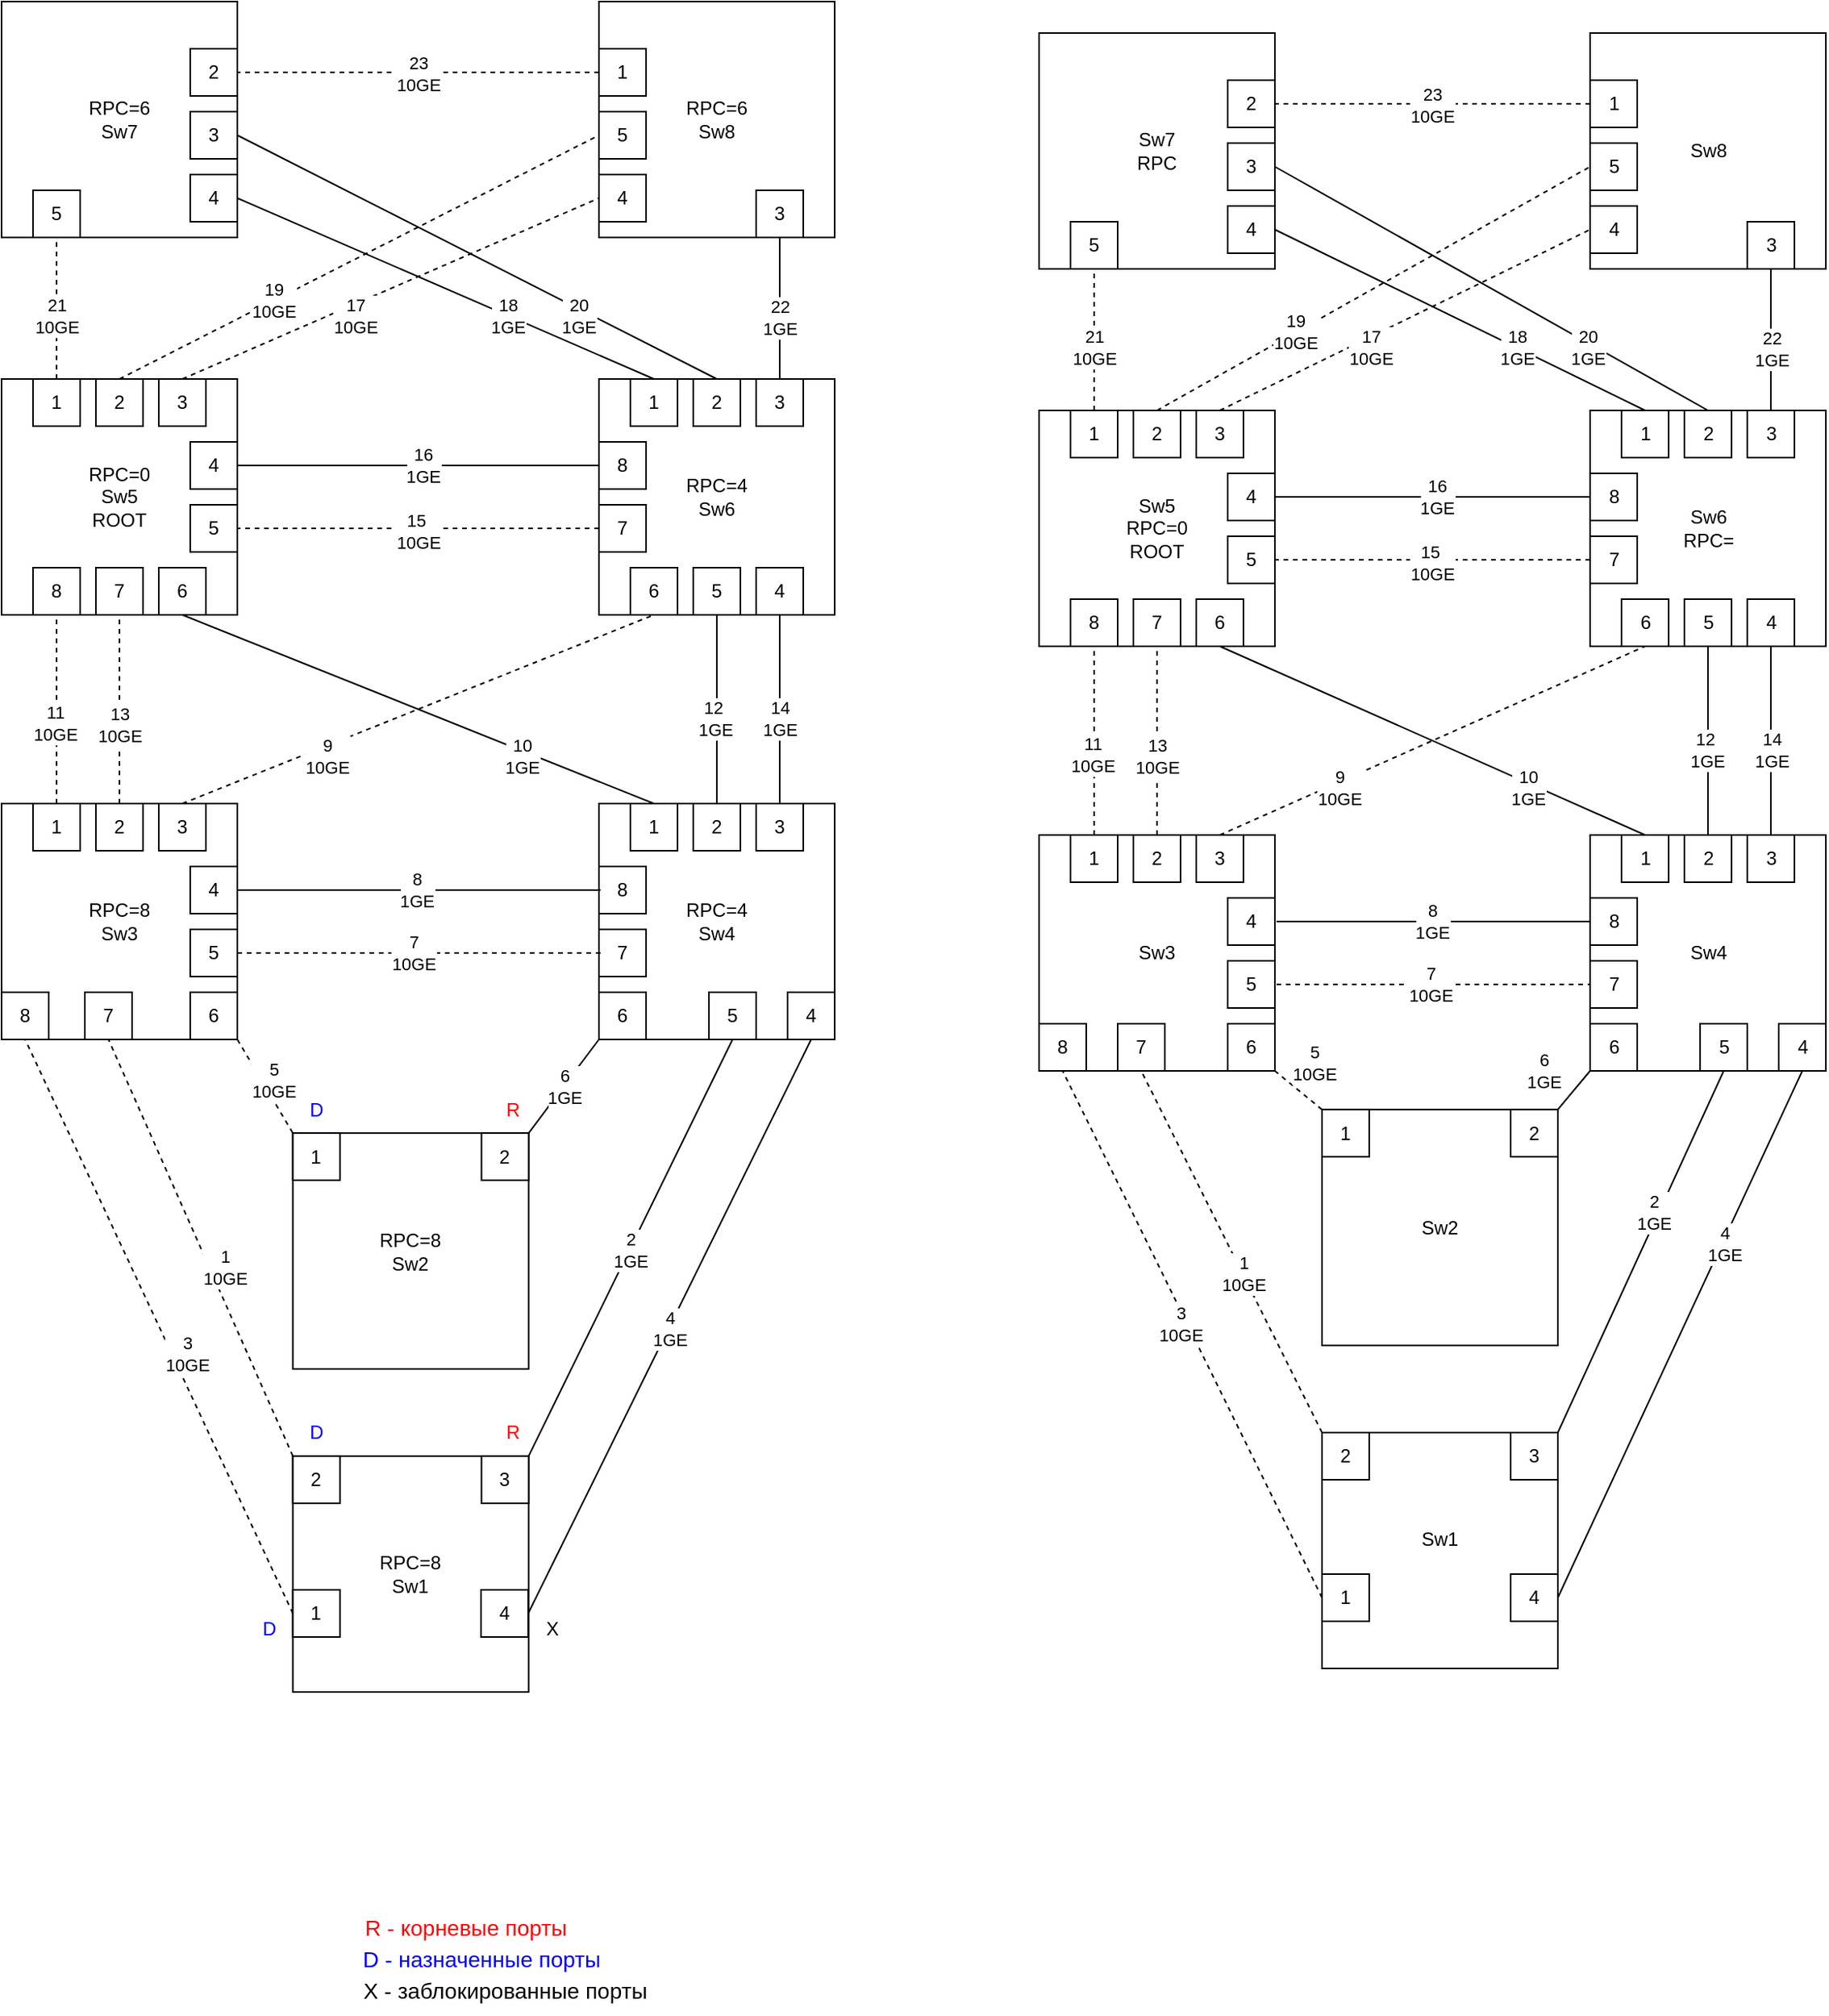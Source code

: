 <mxfile version="23.1.5" type="device">
  <diagram name="Страница — 1" id="pASxOReFvpeN_ons6YVq">
    <mxGraphModel dx="1969" dy="984" grid="1" gridSize="10" guides="1" tooltips="1" connect="1" arrows="1" fold="1" page="1" pageScale="1" pageWidth="827" pageHeight="1169" background="none" math="0" shadow="0">
      <root>
        <mxCell id="0" />
        <mxCell id="1" parent="0" />
        <mxCell id="KspUmnWx6zECCQGHvDuM-1" value="RPC=0&lt;br&gt;Sw5&lt;br&gt;ROOT" style="whiteSpace=wrap;html=1;aspect=fixed;" parent="1" vertex="1">
          <mxGeometry x="220" y="250" width="150" height="150" as="geometry" />
        </mxCell>
        <mxCell id="KspUmnWx6zECCQGHvDuM-4" value="RPC=8&lt;br style=&quot;border-color: var(--border-color);&quot;&gt;Sw3" style="whiteSpace=wrap;html=1;aspect=fixed;" parent="1" vertex="1">
          <mxGeometry x="220" y="520" width="150" height="150" as="geometry" />
        </mxCell>
        <mxCell id="KspUmnWx6zECCQGHvDuM-5" value="RPC=4&lt;br style=&quot;border-color: var(--border-color);&quot;&gt;Sw6" style="whiteSpace=wrap;html=1;aspect=fixed;" parent="1" vertex="1">
          <mxGeometry x="600" y="250" width="150" height="150" as="geometry" />
        </mxCell>
        <mxCell id="KspUmnWx6zECCQGHvDuM-6" value="RPC=6&lt;br&gt;Sw7" style="whiteSpace=wrap;html=1;aspect=fixed;" parent="1" vertex="1">
          <mxGeometry x="220" y="10" width="150" height="150" as="geometry" />
        </mxCell>
        <mxCell id="KspUmnWx6zECCQGHvDuM-7" value="RPC=6&lt;br style=&quot;border-color: var(--border-color);&quot;&gt;Sw8" style="whiteSpace=wrap;html=1;aspect=fixed;" parent="1" vertex="1">
          <mxGeometry x="600" y="10" width="150" height="150" as="geometry" />
        </mxCell>
        <mxCell id="KspUmnWx6zECCQGHvDuM-8" value="RPC=4&lt;br style=&quot;border-color: var(--border-color);&quot;&gt;Sw4" style="whiteSpace=wrap;html=1;aspect=fixed;" parent="1" vertex="1">
          <mxGeometry x="600" y="520" width="150" height="150" as="geometry" />
        </mxCell>
        <mxCell id="KspUmnWx6zECCQGHvDuM-9" value="1" style="whiteSpace=wrap;html=1;aspect=fixed;" parent="1" vertex="1">
          <mxGeometry x="240" y="520" width="30" height="30" as="geometry" />
        </mxCell>
        <mxCell id="KspUmnWx6zECCQGHvDuM-10" value="2" style="whiteSpace=wrap;html=1;aspect=fixed;" parent="1" vertex="1">
          <mxGeometry x="280" y="520" width="30" height="30" as="geometry" />
        </mxCell>
        <mxCell id="KspUmnWx6zECCQGHvDuM-11" value="3" style="whiteSpace=wrap;html=1;aspect=fixed;" parent="1" vertex="1">
          <mxGeometry x="320" y="520" width="30" height="30" as="geometry" />
        </mxCell>
        <mxCell id="KspUmnWx6zECCQGHvDuM-12" value="4" style="whiteSpace=wrap;html=1;aspect=fixed;" parent="1" vertex="1">
          <mxGeometry x="340" y="560" width="30" height="30" as="geometry" />
        </mxCell>
        <mxCell id="KspUmnWx6zECCQGHvDuM-13" value="5" style="whiteSpace=wrap;html=1;aspect=fixed;" parent="1" vertex="1">
          <mxGeometry x="340" y="600" width="30" height="30" as="geometry" />
        </mxCell>
        <mxCell id="KspUmnWx6zECCQGHvDuM-14" value="7" style="whiteSpace=wrap;html=1;aspect=fixed;" parent="1" vertex="1">
          <mxGeometry x="600" y="600" width="30" height="30" as="geometry" />
        </mxCell>
        <mxCell id="KspUmnWx6zECCQGHvDuM-15" value="8" style="whiteSpace=wrap;html=1;aspect=fixed;" parent="1" vertex="1">
          <mxGeometry x="600" y="560" width="30" height="30" as="geometry" />
        </mxCell>
        <mxCell id="KspUmnWx6zECCQGHvDuM-16" value="1" style="whiteSpace=wrap;html=1;aspect=fixed;" parent="1" vertex="1">
          <mxGeometry x="620" y="520" width="30" height="30" as="geometry" />
        </mxCell>
        <mxCell id="KspUmnWx6zECCQGHvDuM-17" value="2&lt;span style=&quot;color: rgba(0, 0, 0, 0); font-family: monospace; font-size: 0px; text-align: start; text-wrap: nowrap;&quot;&gt;%3CmxGraphModel%3E%3Croot%3E%3CmxCell%20id%3D%220%22%2F%3E%3CmxCell%20id%3D%221%22%20parent%3D%220%22%2F%3E%3CmxCell%20id%3D%222%22%20value%3D%221%22%20style%3D%22whiteSpace%3Dwrap%3Bhtml%3D1%3Baspect%3Dfixed%3B%22%20vertex%3D%221%22%20parent%3D%221%22%3E%3CmxGeometry%20x%3D%22610%22%20y%3D%22520%22%20width%3D%2230%22%20height%3D%2230%22%20as%3D%22geometry%22%2F%3E%3C%2FmxCell%3E%3C%2Froot%3E%3C%2FmxGraphModel%3E&lt;/span&gt;&lt;span style=&quot;color: rgba(0, 0, 0, 0); font-family: monospace; font-size: 0px; text-align: start; text-wrap: nowrap;&quot;&gt;%3CmxGraphModel%3E%3Croot%3E%3CmxCell%20id%3D%220%22%2F%3E%3CmxCell%20id%3D%221%22%20parent%3D%220%22%2F%3E%3CmxCell%20id%3D%222%22%20value%3D%221%22%20style%3D%22whiteSpace%3Dwrap%3Bhtml%3D1%3Baspect%3Dfixed%3B%22%20vertex%3D%221%22%20parent%3D%221%22%3E%3CmxGeometry%20x%3D%22610%22%20y%3D%22520%22%20width%3D%2230%22%20height%3D%2230%22%20as%3D%22geometry%22%2F%3E%3C%2FmxCell%3E%3C%2Froot%3E%3C%2FmxGraphModel%3E&lt;/span&gt;" style="whiteSpace=wrap;html=1;aspect=fixed;" parent="1" vertex="1">
          <mxGeometry x="660" y="520" width="30" height="30" as="geometry" />
        </mxCell>
        <mxCell id="KspUmnWx6zECCQGHvDuM-18" value="3" style="whiteSpace=wrap;html=1;aspect=fixed;" parent="1" vertex="1">
          <mxGeometry x="700" y="520" width="30" height="30" as="geometry" />
        </mxCell>
        <mxCell id="KspUmnWx6zECCQGHvDuM-19" value="6" style="whiteSpace=wrap;html=1;aspect=fixed;" parent="1" vertex="1">
          <mxGeometry x="620" y="370" width="30" height="30" as="geometry" />
        </mxCell>
        <mxCell id="KspUmnWx6zECCQGHvDuM-20" value="5" style="whiteSpace=wrap;html=1;aspect=fixed;" parent="1" vertex="1">
          <mxGeometry x="660" y="370" width="30" height="30" as="geometry" />
        </mxCell>
        <mxCell id="KspUmnWx6zECCQGHvDuM-21" value="4" style="whiteSpace=wrap;html=1;aspect=fixed;" parent="1" vertex="1">
          <mxGeometry x="700" y="370" width="30" height="30" as="geometry" />
        </mxCell>
        <mxCell id="KspUmnWx6zECCQGHvDuM-28" value="7" style="whiteSpace=wrap;html=1;aspect=fixed;" parent="1" vertex="1">
          <mxGeometry x="600" y="330" width="30" height="30" as="geometry" />
        </mxCell>
        <mxCell id="KspUmnWx6zECCQGHvDuM-29" value="8" style="whiteSpace=wrap;html=1;aspect=fixed;" parent="1" vertex="1">
          <mxGeometry x="600" y="290" width="30" height="30" as="geometry" />
        </mxCell>
        <mxCell id="KspUmnWx6zECCQGHvDuM-30" value="1" style="whiteSpace=wrap;html=1;aspect=fixed;" parent="1" vertex="1">
          <mxGeometry x="620" y="250" width="30" height="30" as="geometry" />
        </mxCell>
        <mxCell id="KspUmnWx6zECCQGHvDuM-34" value="2" style="whiteSpace=wrap;html=1;aspect=fixed;" parent="1" vertex="1">
          <mxGeometry x="660" y="250" width="30" height="30" as="geometry" />
        </mxCell>
        <mxCell id="KspUmnWx6zECCQGHvDuM-35" value="3" style="whiteSpace=wrap;html=1;aspect=fixed;" parent="1" vertex="1">
          <mxGeometry x="700" y="250" width="30" height="30" as="geometry" />
        </mxCell>
        <mxCell id="KspUmnWx6zECCQGHvDuM-37" value="1" style="whiteSpace=wrap;html=1;aspect=fixed;" parent="1" vertex="1">
          <mxGeometry x="240" y="250" width="30" height="30" as="geometry" />
        </mxCell>
        <mxCell id="KspUmnWx6zECCQGHvDuM-38" value="2" style="whiteSpace=wrap;html=1;aspect=fixed;" parent="1" vertex="1">
          <mxGeometry x="280" y="250" width="30" height="30" as="geometry" />
        </mxCell>
        <mxCell id="KspUmnWx6zECCQGHvDuM-39" value="3" style="whiteSpace=wrap;html=1;aspect=fixed;" parent="1" vertex="1">
          <mxGeometry x="320" y="250" width="30" height="30" as="geometry" />
        </mxCell>
        <mxCell id="KspUmnWx6zECCQGHvDuM-40" value="4" style="whiteSpace=wrap;html=1;aspect=fixed;" parent="1" vertex="1">
          <mxGeometry x="340" y="290" width="30" height="30" as="geometry" />
        </mxCell>
        <mxCell id="KspUmnWx6zECCQGHvDuM-41" value="5" style="whiteSpace=wrap;html=1;aspect=fixed;" parent="1" vertex="1">
          <mxGeometry x="340" y="330" width="30" height="30" as="geometry" />
        </mxCell>
        <mxCell id="KspUmnWx6zECCQGHvDuM-42" value="8" style="whiteSpace=wrap;html=1;aspect=fixed;" parent="1" vertex="1">
          <mxGeometry x="240" y="370" width="30" height="30" as="geometry" />
        </mxCell>
        <mxCell id="KspUmnWx6zECCQGHvDuM-43" value="7" style="whiteSpace=wrap;html=1;aspect=fixed;" parent="1" vertex="1">
          <mxGeometry x="280" y="370" width="30" height="30" as="geometry" />
        </mxCell>
        <mxCell id="KspUmnWx6zECCQGHvDuM-44" value="6" style="whiteSpace=wrap;html=1;aspect=fixed;" parent="1" vertex="1">
          <mxGeometry x="320" y="370" width="30" height="30" as="geometry" />
        </mxCell>
        <mxCell id="KspUmnWx6zECCQGHvDuM-46" value="2" style="whiteSpace=wrap;html=1;aspect=fixed;" parent="1" vertex="1">
          <mxGeometry x="340" y="40" width="30" height="30" as="geometry" />
        </mxCell>
        <mxCell id="KspUmnWx6zECCQGHvDuM-47" value="3" style="whiteSpace=wrap;html=1;aspect=fixed;" parent="1" vertex="1">
          <mxGeometry x="340" y="80" width="30" height="30" as="geometry" />
        </mxCell>
        <mxCell id="KspUmnWx6zECCQGHvDuM-48" value="4" style="whiteSpace=wrap;html=1;aspect=fixed;" parent="1" vertex="1">
          <mxGeometry x="340" y="120" width="30" height="30" as="geometry" />
        </mxCell>
        <mxCell id="KspUmnWx6zECCQGHvDuM-49" value="5" style="whiteSpace=wrap;html=1;aspect=fixed;" parent="1" vertex="1">
          <mxGeometry x="240" y="130" width="30" height="30" as="geometry" />
        </mxCell>
        <mxCell id="KspUmnWx6zECCQGHvDuM-50" value="1" style="whiteSpace=wrap;html=1;aspect=fixed;" parent="1" vertex="1">
          <mxGeometry x="600" y="40" width="30" height="30" as="geometry" />
        </mxCell>
        <mxCell id="KspUmnWx6zECCQGHvDuM-51" value="5" style="whiteSpace=wrap;html=1;aspect=fixed;" parent="1" vertex="1">
          <mxGeometry x="600" y="80" width="30" height="30" as="geometry" />
        </mxCell>
        <mxCell id="KspUmnWx6zECCQGHvDuM-52" value="4" style="whiteSpace=wrap;html=1;aspect=fixed;" parent="1" vertex="1">
          <mxGeometry x="600" y="120" width="30" height="30" as="geometry" />
        </mxCell>
        <mxCell id="KspUmnWx6zECCQGHvDuM-56" value="3" style="whiteSpace=wrap;html=1;aspect=fixed;" parent="1" vertex="1">
          <mxGeometry x="700" y="130" width="30" height="30" as="geometry" />
        </mxCell>
        <mxCell id="KspUmnWx6zECCQGHvDuM-57" value="" style="endArrow=none;dashed=1;html=1;rounded=0;entryX=0;entryY=0.5;entryDx=0;entryDy=0;exitX=1;exitY=0.5;exitDx=0;exitDy=0;" parent="1" edge="1" source="KspUmnWx6zECCQGHvDuM-13">
          <mxGeometry width="50" height="50" relative="1" as="geometry">
            <mxPoint x="441" y="615" as="sourcePoint" />
            <mxPoint x="601" y="615" as="targetPoint" />
          </mxGeometry>
        </mxCell>
        <mxCell id="KspUmnWx6zECCQGHvDuM-58" value="7&lt;div&gt;10GE&lt;/div&gt;" style="edgeLabel;html=1;align=center;verticalAlign=middle;resizable=0;points=[];" parent="KspUmnWx6zECCQGHvDuM-57" vertex="1" connectable="0">
          <mxGeometry x="-0.102" y="-1" relative="1" as="geometry">
            <mxPoint x="8" y="-1" as="offset" />
          </mxGeometry>
        </mxCell>
        <mxCell id="KspUmnWx6zECCQGHvDuM-59" value="" style="endArrow=none;html=1;rounded=0;entryX=0;entryY=0.5;entryDx=0;entryDy=0;exitX=1;exitY=0.5;exitDx=0;exitDy=0;" parent="1" edge="1" source="KspUmnWx6zECCQGHvDuM-12">
          <mxGeometry width="50" height="50" relative="1" as="geometry">
            <mxPoint x="441" y="575" as="sourcePoint" />
            <mxPoint x="601" y="575" as="targetPoint" />
          </mxGeometry>
        </mxCell>
        <mxCell id="KspUmnWx6zECCQGHvDuM-60" value="8&lt;div&gt;1GE&lt;/div&gt;" style="edgeLabel;html=1;align=center;verticalAlign=middle;resizable=0;points=[];" parent="KspUmnWx6zECCQGHvDuM-59" vertex="1" connectable="0">
          <mxGeometry x="-0.013" y="-1" relative="1" as="geometry">
            <mxPoint y="-1" as="offset" />
          </mxGeometry>
        </mxCell>
        <mxCell id="KspUmnWx6zECCQGHvDuM-62" value="" style="endArrow=none;dashed=1;html=1;rounded=0;entryX=0.5;entryY=1;entryDx=0;entryDy=0;exitX=0.5;exitY=0;exitDx=0;exitDy=0;" parent="1" source="KspUmnWx6zECCQGHvDuM-11" target="KspUmnWx6zECCQGHvDuM-19" edge="1">
          <mxGeometry width="50" height="50" relative="1" as="geometry">
            <mxPoint x="580" y="450" as="sourcePoint" />
            <mxPoint x="630" y="400" as="targetPoint" />
          </mxGeometry>
        </mxCell>
        <mxCell id="KspUmnWx6zECCQGHvDuM-63" value="9&lt;div&gt;10GE&lt;/div&gt;" style="edgeLabel;html=1;align=center;verticalAlign=middle;resizable=0;points=[];" parent="KspUmnWx6zECCQGHvDuM-62" vertex="1" connectable="0">
          <mxGeometry x="0.025" y="1" relative="1" as="geometry">
            <mxPoint x="-62" y="32" as="offset" />
          </mxGeometry>
        </mxCell>
        <mxCell id="KspUmnWx6zECCQGHvDuM-64" value="" style="endArrow=none;html=1;rounded=0;entryX=0.5;entryY=1;entryDx=0;entryDy=0;exitX=0.5;exitY=0;exitDx=0;exitDy=0;" parent="1" source="KspUmnWx6zECCQGHvDuM-16" target="KspUmnWx6zECCQGHvDuM-44" edge="1">
          <mxGeometry width="50" height="50" relative="1" as="geometry">
            <mxPoint x="410" y="510" as="sourcePoint" />
            <mxPoint x="460" y="460" as="targetPoint" />
          </mxGeometry>
        </mxCell>
        <mxCell id="KspUmnWx6zECCQGHvDuM-65" value="10&lt;br&gt;1GE" style="edgeLabel;html=1;align=center;verticalAlign=middle;resizable=0;points=[];" parent="KspUmnWx6zECCQGHvDuM-64" vertex="1" connectable="0">
          <mxGeometry x="-0.335" y="1" relative="1" as="geometry">
            <mxPoint x="16" y="9" as="offset" />
          </mxGeometry>
        </mxCell>
        <mxCell id="KspUmnWx6zECCQGHvDuM-66" value="" style="endArrow=none;dashed=1;html=1;rounded=0;exitX=0.5;exitY=0;exitDx=0;exitDy=0;entryX=0.5;entryY=1;entryDx=0;entryDy=0;" parent="1" source="KspUmnWx6zECCQGHvDuM-9" target="KspUmnWx6zECCQGHvDuM-42" edge="1">
          <mxGeometry width="50" height="50" relative="1" as="geometry">
            <mxPoint x="350" y="510" as="sourcePoint" />
            <mxPoint x="400" y="460" as="targetPoint" />
          </mxGeometry>
        </mxCell>
        <mxCell id="KspUmnWx6zECCQGHvDuM-67" value="11&lt;div&gt;10GE&lt;/div&gt;" style="edgeLabel;html=1;align=center;verticalAlign=middle;resizable=0;points=[];" parent="KspUmnWx6zECCQGHvDuM-66" vertex="1" connectable="0">
          <mxGeometry x="-0.15" y="1" relative="1" as="geometry">
            <mxPoint as="offset" />
          </mxGeometry>
        </mxCell>
        <mxCell id="KspUmnWx6zECCQGHvDuM-68" value="" style="endArrow=none;html=1;rounded=0;entryX=0.5;entryY=1;entryDx=0;entryDy=0;exitX=0.5;exitY=0;exitDx=0;exitDy=0;" parent="1" source="KspUmnWx6zECCQGHvDuM-17" target="KspUmnWx6zECCQGHvDuM-20" edge="1">
          <mxGeometry width="50" height="50" relative="1" as="geometry">
            <mxPoint x="610" y="490" as="sourcePoint" />
            <mxPoint x="660" y="440" as="targetPoint" />
          </mxGeometry>
        </mxCell>
        <mxCell id="KspUmnWx6zECCQGHvDuM-69" value="12&amp;nbsp;&lt;div&gt;1GE&lt;/div&gt;" style="edgeLabel;html=1;align=center;verticalAlign=middle;resizable=0;points=[];" parent="KspUmnWx6zECCQGHvDuM-68" vertex="1" connectable="0">
          <mxGeometry x="-0.09" y="1" relative="1" as="geometry">
            <mxPoint as="offset" />
          </mxGeometry>
        </mxCell>
        <mxCell id="KspUmnWx6zECCQGHvDuM-70" value="" style="endArrow=none;dashed=1;html=1;rounded=0;entryX=0.5;entryY=1;entryDx=0;entryDy=0;exitX=0.5;exitY=0;exitDx=0;exitDy=0;" parent="1" source="KspUmnWx6zECCQGHvDuM-10" target="KspUmnWx6zECCQGHvDuM-43" edge="1">
          <mxGeometry width="50" height="50" relative="1" as="geometry">
            <mxPoint x="350" y="510" as="sourcePoint" />
            <mxPoint x="400" y="460" as="targetPoint" />
          </mxGeometry>
        </mxCell>
        <mxCell id="KspUmnWx6zECCQGHvDuM-71" value="13&lt;div&gt;10GE&lt;/div&gt;" style="edgeLabel;html=1;align=center;verticalAlign=middle;resizable=0;points=[];" parent="KspUmnWx6zECCQGHvDuM-70" vertex="1" connectable="0">
          <mxGeometry x="-0.221" relative="1" as="geometry">
            <mxPoint y="-4" as="offset" />
          </mxGeometry>
        </mxCell>
        <mxCell id="KspUmnWx6zECCQGHvDuM-72" value="" style="endArrow=none;html=1;rounded=0;entryX=0.5;entryY=1;entryDx=0;entryDy=0;" parent="1" source="KspUmnWx6zECCQGHvDuM-18" target="KspUmnWx6zECCQGHvDuM-21" edge="1">
          <mxGeometry width="50" height="50" relative="1" as="geometry">
            <mxPoint x="420" y="510" as="sourcePoint" />
            <mxPoint x="470" y="460" as="targetPoint" />
          </mxGeometry>
        </mxCell>
        <mxCell id="KspUmnWx6zECCQGHvDuM-73" value="14&lt;div&gt;1GE&lt;/div&gt;" style="edgeLabel;html=1;align=center;verticalAlign=middle;resizable=0;points=[];" parent="KspUmnWx6zECCQGHvDuM-72" vertex="1" connectable="0">
          <mxGeometry x="-0.09" relative="1" as="geometry">
            <mxPoint as="offset" />
          </mxGeometry>
        </mxCell>
        <mxCell id="KspUmnWx6zECCQGHvDuM-74" value="" style="endArrow=none;dashed=1;html=1;rounded=0;entryX=1;entryY=0.5;entryDx=0;entryDy=0;exitX=0;exitY=0.5;exitDx=0;exitDy=0;" parent="1" source="KspUmnWx6zECCQGHvDuM-28" target="KspUmnWx6zECCQGHvDuM-41" edge="1">
          <mxGeometry width="50" height="50" relative="1" as="geometry">
            <mxPoint x="420" y="410" as="sourcePoint" />
            <mxPoint x="470" y="360" as="targetPoint" />
          </mxGeometry>
        </mxCell>
        <mxCell id="KspUmnWx6zECCQGHvDuM-75" value="15&amp;nbsp;&lt;div&gt;10GE&lt;/div&gt;" style="edgeLabel;html=1;align=center;verticalAlign=middle;resizable=0;points=[];" parent="KspUmnWx6zECCQGHvDuM-74" vertex="1" connectable="0">
          <mxGeometry x="0.005" y="2" relative="1" as="geometry">
            <mxPoint as="offset" />
          </mxGeometry>
        </mxCell>
        <mxCell id="KspUmnWx6zECCQGHvDuM-76" value="" style="endArrow=none;html=1;rounded=0;entryX=1;entryY=0.5;entryDx=0;entryDy=0;exitX=0;exitY=0.5;exitDx=0;exitDy=0;" parent="1" source="KspUmnWx6zECCQGHvDuM-29" target="KspUmnWx6zECCQGHvDuM-40" edge="1">
          <mxGeometry width="50" height="50" relative="1" as="geometry">
            <mxPoint x="600" y="305" as="sourcePoint" />
            <mxPoint x="443" y="305" as="targetPoint" />
          </mxGeometry>
        </mxCell>
        <mxCell id="KspUmnWx6zECCQGHvDuM-77" value="16&lt;div&gt;1GE&lt;/div&gt;" style="edgeLabel;html=1;align=center;verticalAlign=middle;resizable=0;points=[];" parent="KspUmnWx6zECCQGHvDuM-76" vertex="1" connectable="0">
          <mxGeometry x="-0.021" y="3" relative="1" as="geometry">
            <mxPoint y="-3" as="offset" />
          </mxGeometry>
        </mxCell>
        <mxCell id="KspUmnWx6zECCQGHvDuM-78" value="" style="endArrow=none;dashed=1;html=1;rounded=0;exitX=0.5;exitY=0;exitDx=0;exitDy=0;entryX=0;entryY=0.5;entryDx=0;entryDy=0;" parent="1" source="KspUmnWx6zECCQGHvDuM-39" target="KspUmnWx6zECCQGHvDuM-52" edge="1">
          <mxGeometry width="50" height="50" relative="1" as="geometry">
            <mxPoint x="420" y="240" as="sourcePoint" />
            <mxPoint x="470" y="190" as="targetPoint" />
          </mxGeometry>
        </mxCell>
        <mxCell id="KspUmnWx6zECCQGHvDuM-79" value="17&lt;div&gt;10GE&lt;/div&gt;" style="edgeLabel;html=1;align=center;verticalAlign=middle;resizable=0;points=[];" parent="KspUmnWx6zECCQGHvDuM-78" vertex="1" connectable="0">
          <mxGeometry x="-0.007" y="-1" relative="1" as="geometry">
            <mxPoint x="-22" y="16" as="offset" />
          </mxGeometry>
        </mxCell>
        <mxCell id="KspUmnWx6zECCQGHvDuM-80" value="19&lt;div&gt;10GE&lt;/div&gt;" style="endArrow=none;dashed=1;html=1;rounded=0;exitX=0.5;exitY=0;exitDx=0;exitDy=0;entryX=0;entryY=0.5;entryDx=0;entryDy=0;" parent="1" source="KspUmnWx6zECCQGHvDuM-38" target="KspUmnWx6zECCQGHvDuM-51" edge="1">
          <mxGeometry x="-0.36" width="50" height="50" relative="1" as="geometry">
            <mxPoint x="390" y="225" as="sourcePoint" />
            <mxPoint x="590" y="100" as="targetPoint" />
            <mxPoint as="offset" />
          </mxGeometry>
        </mxCell>
        <mxCell id="KspUmnWx6zECCQGHvDuM-82" value="" style="endArrow=none;html=1;rounded=0;entryX=1;entryY=0.5;entryDx=0;entryDy=0;exitX=0.5;exitY=0;exitDx=0;exitDy=0;" parent="1" source="KspUmnWx6zECCQGHvDuM-30" target="KspUmnWx6zECCQGHvDuM-48" edge="1">
          <mxGeometry width="50" height="50" relative="1" as="geometry">
            <mxPoint x="420" y="240" as="sourcePoint" />
            <mxPoint x="470" y="190" as="targetPoint" />
          </mxGeometry>
        </mxCell>
        <mxCell id="KspUmnWx6zECCQGHvDuM-83" value="18&lt;div&gt;1GE&lt;/div&gt;" style="edgeLabel;html=1;align=center;verticalAlign=middle;resizable=0;points=[];" parent="KspUmnWx6zECCQGHvDuM-82" vertex="1" connectable="0">
          <mxGeometry x="-0.209" y="-1" relative="1" as="geometry">
            <mxPoint x="11" y="6" as="offset" />
          </mxGeometry>
        </mxCell>
        <mxCell id="KspUmnWx6zECCQGHvDuM-84" value="" style="endArrow=none;html=1;rounded=0;entryX=1;entryY=0.5;entryDx=0;entryDy=0;exitX=0.5;exitY=0;exitDx=0;exitDy=0;" parent="1" source="KspUmnWx6zECCQGHvDuM-34" target="KspUmnWx6zECCQGHvDuM-47" edge="1">
          <mxGeometry width="50" height="50" relative="1" as="geometry">
            <mxPoint x="420" y="240" as="sourcePoint" />
            <mxPoint x="470" y="190" as="targetPoint" />
          </mxGeometry>
        </mxCell>
        <mxCell id="KspUmnWx6zECCQGHvDuM-85" value="20&lt;div&gt;1GE&lt;/div&gt;" style="edgeLabel;html=1;align=center;verticalAlign=middle;resizable=0;points=[];" parent="KspUmnWx6zECCQGHvDuM-84" vertex="1" connectable="0">
          <mxGeometry x="-0.212" relative="1" as="geometry">
            <mxPoint x="32" y="21" as="offset" />
          </mxGeometry>
        </mxCell>
        <mxCell id="KspUmnWx6zECCQGHvDuM-86" value="" style="endArrow=none;dashed=1;html=1;rounded=0;entryX=1;entryY=0.5;entryDx=0;entryDy=0;exitX=0;exitY=0.5;exitDx=0;exitDy=0;" parent="1" source="KspUmnWx6zECCQGHvDuM-50" target="KspUmnWx6zECCQGHvDuM-46" edge="1">
          <mxGeometry width="50" height="50" relative="1" as="geometry">
            <mxPoint x="420" y="140" as="sourcePoint" />
            <mxPoint x="470" y="90" as="targetPoint" />
          </mxGeometry>
        </mxCell>
        <mxCell id="KspUmnWx6zECCQGHvDuM-87" value="23&lt;div&gt;10GE&lt;/div&gt;" style="edgeLabel;html=1;align=center;verticalAlign=middle;resizable=0;points=[];" parent="KspUmnWx6zECCQGHvDuM-86" vertex="1" connectable="0">
          <mxGeometry x="0.005" y="1" relative="1" as="geometry">
            <mxPoint as="offset" />
          </mxGeometry>
        </mxCell>
        <mxCell id="KspUmnWx6zECCQGHvDuM-88" value="" style="endArrow=none;dashed=1;html=1;rounded=0;exitX=0.5;exitY=0;exitDx=0;exitDy=0;entryX=0.5;entryY=1;entryDx=0;entryDy=0;" parent="1" source="KspUmnWx6zECCQGHvDuM-37" target="KspUmnWx6zECCQGHvDuM-49" edge="1">
          <mxGeometry width="50" height="50" relative="1" as="geometry">
            <mxPoint x="350" y="140" as="sourcePoint" />
            <mxPoint x="400" y="90" as="targetPoint" />
          </mxGeometry>
        </mxCell>
        <mxCell id="KspUmnWx6zECCQGHvDuM-89" value="21&lt;div&gt;10GE&lt;/div&gt;" style="edgeLabel;html=1;align=center;verticalAlign=middle;resizable=0;points=[];" parent="KspUmnWx6zECCQGHvDuM-88" vertex="1" connectable="0">
          <mxGeometry x="0.143" relative="1" as="geometry">
            <mxPoint y="11" as="offset" />
          </mxGeometry>
        </mxCell>
        <mxCell id="KspUmnWx6zECCQGHvDuM-90" value="" style="endArrow=none;html=1;rounded=0;entryX=0.5;entryY=1;entryDx=0;entryDy=0;exitX=0.5;exitY=0;exitDx=0;exitDy=0;" parent="1" source="KspUmnWx6zECCQGHvDuM-35" target="KspUmnWx6zECCQGHvDuM-56" edge="1">
          <mxGeometry width="50" height="50" relative="1" as="geometry">
            <mxPoint x="420" y="140" as="sourcePoint" />
            <mxPoint x="470" y="90" as="targetPoint" />
          </mxGeometry>
        </mxCell>
        <mxCell id="KspUmnWx6zECCQGHvDuM-91" value="22&lt;div&gt;1GE&lt;/div&gt;" style="edgeLabel;html=1;align=center;verticalAlign=middle;resizable=0;points=[];" parent="KspUmnWx6zECCQGHvDuM-90" vertex="1" connectable="0">
          <mxGeometry x="-0.127" relative="1" as="geometry">
            <mxPoint as="offset" />
          </mxGeometry>
        </mxCell>
        <mxCell id="OyfmugTqQawgg3ioOz2T-53" value="&lt;font style=&quot;font-size: 14px;&quot; color=&quot;#ff0000&quot;&gt;R - корневые порты&lt;/font&gt;" style="text;html=1;align=center;verticalAlign=middle;resizable=0;points=[];autosize=1;strokeColor=none;fillColor=none;strokeWidth=3;" parent="1" vertex="1">
          <mxGeometry x="440" y="1220" width="150" height="30" as="geometry" />
        </mxCell>
        <mxCell id="OyfmugTqQawgg3ioOz2T-54" value="&lt;font style=&quot;font-size: 14px;&quot; color=&quot;#0000ff&quot;&gt;D - назначенные порты&lt;/font&gt;" style="text;html=1;align=center;verticalAlign=middle;resizable=0;points=[];autosize=1;strokeColor=none;fillColor=none;strokeWidth=3;" parent="1" vertex="1">
          <mxGeometry x="440" y="1240" width="170" height="30" as="geometry" />
        </mxCell>
        <mxCell id="OyfmugTqQawgg3ioOz2T-55" value="&lt;font style=&quot;font-size: 14px;&quot;&gt;X - заблокированные порты&lt;/font&gt;" style="text;html=1;align=center;verticalAlign=middle;resizable=0;points=[];autosize=1;strokeColor=none;fillColor=none;strokeWidth=3;" parent="1" vertex="1">
          <mxGeometry x="440" y="1260" width="200" height="30" as="geometry" />
        </mxCell>
        <mxCell id="OyfmugTqQawgg3ioOz2T-169" value="Sw5&lt;br&gt;RPC=0&lt;br&gt;ROOT" style="whiteSpace=wrap;html=1;aspect=fixed;" parent="1" vertex="1">
          <mxGeometry x="880" y="270" width="150" height="150" as="geometry" />
        </mxCell>
        <mxCell id="OyfmugTqQawgg3ioOz2T-170" value="Sw3" style="whiteSpace=wrap;html=1;aspect=fixed;" parent="1" vertex="1">
          <mxGeometry x="880" y="540" width="150" height="150" as="geometry" />
        </mxCell>
        <mxCell id="OyfmugTqQawgg3ioOz2T-171" value="Sw6&lt;br&gt;RPC=" style="whiteSpace=wrap;html=1;aspect=fixed;" parent="1" vertex="1">
          <mxGeometry x="1230.51" y="270" width="150" height="150" as="geometry" />
        </mxCell>
        <mxCell id="OyfmugTqQawgg3ioOz2T-172" value="Sw7&lt;br&gt;RPC" style="whiteSpace=wrap;html=1;aspect=fixed;" parent="1" vertex="1">
          <mxGeometry x="880" y="30" width="150" height="150" as="geometry" />
        </mxCell>
        <mxCell id="OyfmugTqQawgg3ioOz2T-173" value="Sw8" style="whiteSpace=wrap;html=1;aspect=fixed;" parent="1" vertex="1">
          <mxGeometry x="1230.51" y="30" width="150" height="150" as="geometry" />
        </mxCell>
        <mxCell id="OyfmugTqQawgg3ioOz2T-174" value="Sw4" style="whiteSpace=wrap;html=1;aspect=fixed;" parent="1" vertex="1">
          <mxGeometry x="1230.51" y="540" width="150" height="150" as="geometry" />
        </mxCell>
        <mxCell id="OyfmugTqQawgg3ioOz2T-175" value="1" style="whiteSpace=wrap;html=1;aspect=fixed;" parent="1" vertex="1">
          <mxGeometry x="900" y="540" width="30" height="30" as="geometry" />
        </mxCell>
        <mxCell id="OyfmugTqQawgg3ioOz2T-176" value="2" style="whiteSpace=wrap;html=1;aspect=fixed;" parent="1" vertex="1">
          <mxGeometry x="940" y="540" width="30" height="30" as="geometry" />
        </mxCell>
        <mxCell id="OyfmugTqQawgg3ioOz2T-177" value="3" style="whiteSpace=wrap;html=1;aspect=fixed;" parent="1" vertex="1">
          <mxGeometry x="980" y="540" width="30" height="30" as="geometry" />
        </mxCell>
        <mxCell id="OyfmugTqQawgg3ioOz2T-178" value="4" style="whiteSpace=wrap;html=1;aspect=fixed;" parent="1" vertex="1">
          <mxGeometry x="1000" y="580" width="30" height="30" as="geometry" />
        </mxCell>
        <mxCell id="OyfmugTqQawgg3ioOz2T-179" value="5" style="whiteSpace=wrap;html=1;aspect=fixed;" parent="1" vertex="1">
          <mxGeometry x="1000" y="620" width="30" height="30" as="geometry" />
        </mxCell>
        <mxCell id="OyfmugTqQawgg3ioOz2T-180" value="7" style="whiteSpace=wrap;html=1;aspect=fixed;" parent="1" vertex="1">
          <mxGeometry x="1230.51" y="620" width="30" height="30" as="geometry" />
        </mxCell>
        <mxCell id="OyfmugTqQawgg3ioOz2T-181" value="8" style="whiteSpace=wrap;html=1;aspect=fixed;" parent="1" vertex="1">
          <mxGeometry x="1230.51" y="580" width="30" height="30" as="geometry" />
        </mxCell>
        <mxCell id="OyfmugTqQawgg3ioOz2T-182" value="1" style="whiteSpace=wrap;html=1;aspect=fixed;" parent="1" vertex="1">
          <mxGeometry x="1250.51" y="540" width="30" height="30" as="geometry" />
        </mxCell>
        <mxCell id="OyfmugTqQawgg3ioOz2T-183" value="2&lt;span style=&quot;color: rgba(0, 0, 0, 0); font-family: monospace; font-size: 0px; text-align: start; text-wrap: nowrap;&quot;&gt;%3CmxGraphModel%3E%3Croot%3E%3CmxCell%20id%3D%220%22%2F%3E%3CmxCell%20id%3D%221%22%20parent%3D%220%22%2F%3E%3CmxCell%20id%3D%222%22%20value%3D%221%22%20style%3D%22whiteSpace%3Dwrap%3Bhtml%3D1%3Baspect%3Dfixed%3B%22%20vertex%3D%221%22%20parent%3D%221%22%3E%3CmxGeometry%20x%3D%22610%22%20y%3D%22520%22%20width%3D%2230%22%20height%3D%2230%22%20as%3D%22geometry%22%2F%3E%3C%2FmxCell%3E%3C%2Froot%3E%3C%2FmxGraphModel%3E&lt;/span&gt;&lt;span style=&quot;color: rgba(0, 0, 0, 0); font-family: monospace; font-size: 0px; text-align: start; text-wrap: nowrap;&quot;&gt;%3CmxGraphModel%3E%3Croot%3E%3CmxCell%20id%3D%220%22%2F%3E%3CmxCell%20id%3D%221%22%20parent%3D%220%22%2F%3E%3CmxCell%20id%3D%222%22%20value%3D%221%22%20style%3D%22whiteSpace%3Dwrap%3Bhtml%3D1%3Baspect%3Dfixed%3B%22%20vertex%3D%221%22%20parent%3D%221%22%3E%3CmxGeometry%20x%3D%22610%22%20y%3D%22520%22%20width%3D%2230%22%20height%3D%2230%22%20as%3D%22geometry%22%2F%3E%3C%2FmxCell%3E%3C%2Froot%3E%3C%2FmxGraphModel%3E&lt;/span&gt;" style="whiteSpace=wrap;html=1;aspect=fixed;" parent="1" vertex="1">
          <mxGeometry x="1290.51" y="540" width="30" height="30" as="geometry" />
        </mxCell>
        <mxCell id="OyfmugTqQawgg3ioOz2T-184" value="3" style="whiteSpace=wrap;html=1;aspect=fixed;" parent="1" vertex="1">
          <mxGeometry x="1330.51" y="540" width="30" height="30" as="geometry" />
        </mxCell>
        <mxCell id="OyfmugTqQawgg3ioOz2T-185" value="6" style="whiteSpace=wrap;html=1;aspect=fixed;" parent="1" vertex="1">
          <mxGeometry x="1250.51" y="390" width="30" height="30" as="geometry" />
        </mxCell>
        <mxCell id="OyfmugTqQawgg3ioOz2T-186" value="5" style="whiteSpace=wrap;html=1;aspect=fixed;" parent="1" vertex="1">
          <mxGeometry x="1290.51" y="390" width="30" height="30" as="geometry" />
        </mxCell>
        <mxCell id="OyfmugTqQawgg3ioOz2T-187" value="4" style="whiteSpace=wrap;html=1;aspect=fixed;" parent="1" vertex="1">
          <mxGeometry x="1330.51" y="390" width="30" height="30" as="geometry" />
        </mxCell>
        <mxCell id="OyfmugTqQawgg3ioOz2T-188" value="7" style="whiteSpace=wrap;html=1;aspect=fixed;" parent="1" vertex="1">
          <mxGeometry x="1230.51" y="350" width="30" height="30" as="geometry" />
        </mxCell>
        <mxCell id="OyfmugTqQawgg3ioOz2T-189" value="8" style="whiteSpace=wrap;html=1;aspect=fixed;" parent="1" vertex="1">
          <mxGeometry x="1230.51" y="310" width="30" height="30" as="geometry" />
        </mxCell>
        <mxCell id="OyfmugTqQawgg3ioOz2T-190" value="1" style="whiteSpace=wrap;html=1;aspect=fixed;" parent="1" vertex="1">
          <mxGeometry x="1250.51" y="270" width="30" height="30" as="geometry" />
        </mxCell>
        <mxCell id="OyfmugTqQawgg3ioOz2T-191" value="2" style="whiteSpace=wrap;html=1;aspect=fixed;" parent="1" vertex="1">
          <mxGeometry x="1290.51" y="270" width="30" height="30" as="geometry" />
        </mxCell>
        <mxCell id="OyfmugTqQawgg3ioOz2T-192" value="3" style="whiteSpace=wrap;html=1;aspect=fixed;" parent="1" vertex="1">
          <mxGeometry x="1330.51" y="270" width="30" height="30" as="geometry" />
        </mxCell>
        <mxCell id="OyfmugTqQawgg3ioOz2T-193" value="1" style="whiteSpace=wrap;html=1;aspect=fixed;" parent="1" vertex="1">
          <mxGeometry x="900" y="270" width="30" height="30" as="geometry" />
        </mxCell>
        <mxCell id="OyfmugTqQawgg3ioOz2T-194" value="2" style="whiteSpace=wrap;html=1;aspect=fixed;" parent="1" vertex="1">
          <mxGeometry x="940" y="270" width="30" height="30" as="geometry" />
        </mxCell>
        <mxCell id="OyfmugTqQawgg3ioOz2T-195" value="3" style="whiteSpace=wrap;html=1;aspect=fixed;" parent="1" vertex="1">
          <mxGeometry x="980" y="270" width="30" height="30" as="geometry" />
        </mxCell>
        <mxCell id="OyfmugTqQawgg3ioOz2T-196" value="4" style="whiteSpace=wrap;html=1;aspect=fixed;" parent="1" vertex="1">
          <mxGeometry x="1000" y="310" width="30" height="30" as="geometry" />
        </mxCell>
        <mxCell id="OyfmugTqQawgg3ioOz2T-197" value="5" style="whiteSpace=wrap;html=1;aspect=fixed;" parent="1" vertex="1">
          <mxGeometry x="1000" y="350" width="30" height="30" as="geometry" />
        </mxCell>
        <mxCell id="OyfmugTqQawgg3ioOz2T-198" value="8" style="whiteSpace=wrap;html=1;aspect=fixed;" parent="1" vertex="1">
          <mxGeometry x="900" y="390" width="30" height="30" as="geometry" />
        </mxCell>
        <mxCell id="OyfmugTqQawgg3ioOz2T-199" value="7" style="whiteSpace=wrap;html=1;aspect=fixed;" parent="1" vertex="1">
          <mxGeometry x="940" y="390" width="30" height="30" as="geometry" />
        </mxCell>
        <mxCell id="OyfmugTqQawgg3ioOz2T-200" value="6" style="whiteSpace=wrap;html=1;aspect=fixed;" parent="1" vertex="1">
          <mxGeometry x="980" y="390" width="30" height="30" as="geometry" />
        </mxCell>
        <mxCell id="OyfmugTqQawgg3ioOz2T-201" value="2" style="whiteSpace=wrap;html=1;aspect=fixed;" parent="1" vertex="1">
          <mxGeometry x="1000" y="60" width="30" height="30" as="geometry" />
        </mxCell>
        <mxCell id="OyfmugTqQawgg3ioOz2T-202" value="3" style="whiteSpace=wrap;html=1;aspect=fixed;" parent="1" vertex="1">
          <mxGeometry x="1000" y="100" width="30" height="30" as="geometry" />
        </mxCell>
        <mxCell id="OyfmugTqQawgg3ioOz2T-203" value="4" style="whiteSpace=wrap;html=1;aspect=fixed;" parent="1" vertex="1">
          <mxGeometry x="1000" y="140" width="30" height="30" as="geometry" />
        </mxCell>
        <mxCell id="OyfmugTqQawgg3ioOz2T-204" value="5" style="whiteSpace=wrap;html=1;aspect=fixed;" parent="1" vertex="1">
          <mxGeometry x="900" y="150" width="30" height="30" as="geometry" />
        </mxCell>
        <mxCell id="OyfmugTqQawgg3ioOz2T-205" value="1" style="whiteSpace=wrap;html=1;aspect=fixed;" parent="1" vertex="1">
          <mxGeometry x="1230.51" y="60" width="30" height="30" as="geometry" />
        </mxCell>
        <mxCell id="OyfmugTqQawgg3ioOz2T-206" value="5" style="whiteSpace=wrap;html=1;aspect=fixed;" parent="1" vertex="1">
          <mxGeometry x="1230.51" y="100" width="30" height="30" as="geometry" />
        </mxCell>
        <mxCell id="OyfmugTqQawgg3ioOz2T-207" value="4" style="whiteSpace=wrap;html=1;aspect=fixed;" parent="1" vertex="1">
          <mxGeometry x="1230.51" y="140" width="30" height="30" as="geometry" />
        </mxCell>
        <mxCell id="OyfmugTqQawgg3ioOz2T-208" value="3" style="whiteSpace=wrap;html=1;aspect=fixed;" parent="1" vertex="1">
          <mxGeometry x="1330.51" y="150" width="30" height="30" as="geometry" />
        </mxCell>
        <mxCell id="OyfmugTqQawgg3ioOz2T-209" value="" style="endArrow=none;dashed=1;html=1;rounded=0;entryX=0;entryY=0.5;entryDx=0;entryDy=0;exitX=1;exitY=0.5;exitDx=0;exitDy=0;" parent="1" target="OyfmugTqQawgg3ioOz2T-180" edge="1">
          <mxGeometry width="50" height="50" relative="1" as="geometry">
            <mxPoint x="1031" y="635" as="sourcePoint" />
            <mxPoint x="1191" y="635" as="targetPoint" />
          </mxGeometry>
        </mxCell>
        <mxCell id="OyfmugTqQawgg3ioOz2T-210" value="7&lt;div&gt;10GE&lt;/div&gt;" style="edgeLabel;html=1;align=center;verticalAlign=middle;resizable=0;points=[];" parent="OyfmugTqQawgg3ioOz2T-209" vertex="1" connectable="0">
          <mxGeometry x="-0.102" y="-1" relative="1" as="geometry">
            <mxPoint x="8" y="-1" as="offset" />
          </mxGeometry>
        </mxCell>
        <mxCell id="OyfmugTqQawgg3ioOz2T-211" value="" style="endArrow=none;html=1;rounded=0;exitX=1;exitY=0.5;exitDx=0;exitDy=0;entryX=0;entryY=0.5;entryDx=0;entryDy=0;" parent="1" target="OyfmugTqQawgg3ioOz2T-181" edge="1">
          <mxGeometry width="50" height="50" relative="1" as="geometry">
            <mxPoint x="1031" y="595" as="sourcePoint" />
            <mxPoint x="1190" y="590" as="targetPoint" />
          </mxGeometry>
        </mxCell>
        <mxCell id="OyfmugTqQawgg3ioOz2T-212" value="8&lt;div&gt;1GE&lt;/div&gt;" style="edgeLabel;html=1;align=center;verticalAlign=middle;resizable=0;points=[];" parent="OyfmugTqQawgg3ioOz2T-211" vertex="1" connectable="0">
          <mxGeometry x="-0.013" y="-1" relative="1" as="geometry">
            <mxPoint y="-1" as="offset" />
          </mxGeometry>
        </mxCell>
        <mxCell id="OyfmugTqQawgg3ioOz2T-213" value="" style="endArrow=none;dashed=1;html=1;rounded=0;entryX=0.5;entryY=1;entryDx=0;entryDy=0;exitX=0.5;exitY=0;exitDx=0;exitDy=0;" parent="1" source="OyfmugTqQawgg3ioOz2T-177" target="OyfmugTqQawgg3ioOz2T-185" edge="1">
          <mxGeometry width="50" height="50" relative="1" as="geometry">
            <mxPoint x="1170" y="470" as="sourcePoint" />
            <mxPoint x="1220" y="420" as="targetPoint" />
          </mxGeometry>
        </mxCell>
        <mxCell id="OyfmugTqQawgg3ioOz2T-214" value="9&lt;div&gt;10GE&lt;/div&gt;" style="edgeLabel;html=1;align=center;verticalAlign=middle;resizable=0;points=[];" parent="OyfmugTqQawgg3ioOz2T-213" vertex="1" connectable="0">
          <mxGeometry x="0.025" y="1" relative="1" as="geometry">
            <mxPoint x="-62" y="32" as="offset" />
          </mxGeometry>
        </mxCell>
        <mxCell id="OyfmugTqQawgg3ioOz2T-215" value="" style="endArrow=none;html=1;rounded=0;entryX=0.5;entryY=1;entryDx=0;entryDy=0;exitX=0.5;exitY=0;exitDx=0;exitDy=0;" parent="1" source="OyfmugTqQawgg3ioOz2T-182" target="OyfmugTqQawgg3ioOz2T-200" edge="1">
          <mxGeometry width="50" height="50" relative="1" as="geometry">
            <mxPoint x="1000" y="530" as="sourcePoint" />
            <mxPoint x="1050" y="480" as="targetPoint" />
          </mxGeometry>
        </mxCell>
        <mxCell id="OyfmugTqQawgg3ioOz2T-216" value="10&lt;br&gt;1GE" style="edgeLabel;html=1;align=center;verticalAlign=middle;resizable=0;points=[];" parent="OyfmugTqQawgg3ioOz2T-215" vertex="1" connectable="0">
          <mxGeometry x="-0.335" y="1" relative="1" as="geometry">
            <mxPoint x="16" y="9" as="offset" />
          </mxGeometry>
        </mxCell>
        <mxCell id="OyfmugTqQawgg3ioOz2T-217" value="" style="endArrow=none;dashed=1;html=1;rounded=0;exitX=0.5;exitY=0;exitDx=0;exitDy=0;entryX=0.5;entryY=1;entryDx=0;entryDy=0;" parent="1" source="OyfmugTqQawgg3ioOz2T-175" target="OyfmugTqQawgg3ioOz2T-198" edge="1">
          <mxGeometry width="50" height="50" relative="1" as="geometry">
            <mxPoint x="1010" y="530" as="sourcePoint" />
            <mxPoint x="1060" y="480" as="targetPoint" />
          </mxGeometry>
        </mxCell>
        <mxCell id="OyfmugTqQawgg3ioOz2T-218" value="11&lt;div&gt;10GE&lt;/div&gt;" style="edgeLabel;html=1;align=center;verticalAlign=middle;resizable=0;points=[];" parent="OyfmugTqQawgg3ioOz2T-217" vertex="1" connectable="0">
          <mxGeometry x="-0.15" y="1" relative="1" as="geometry">
            <mxPoint as="offset" />
          </mxGeometry>
        </mxCell>
        <mxCell id="OyfmugTqQawgg3ioOz2T-219" value="" style="endArrow=none;html=1;rounded=0;entryX=0.5;entryY=1;entryDx=0;entryDy=0;exitX=0.5;exitY=0;exitDx=0;exitDy=0;" parent="1" source="OyfmugTqQawgg3ioOz2T-183" target="OyfmugTqQawgg3ioOz2T-186" edge="1">
          <mxGeometry width="50" height="50" relative="1" as="geometry">
            <mxPoint x="1240.51" y="510" as="sourcePoint" />
            <mxPoint x="1290.51" y="460" as="targetPoint" />
          </mxGeometry>
        </mxCell>
        <mxCell id="OyfmugTqQawgg3ioOz2T-220" value="12&amp;nbsp;&lt;div&gt;1GE&lt;/div&gt;" style="edgeLabel;html=1;align=center;verticalAlign=middle;resizable=0;points=[];" parent="OyfmugTqQawgg3ioOz2T-219" vertex="1" connectable="0">
          <mxGeometry x="-0.09" y="1" relative="1" as="geometry">
            <mxPoint as="offset" />
          </mxGeometry>
        </mxCell>
        <mxCell id="OyfmugTqQawgg3ioOz2T-221" value="" style="endArrow=none;dashed=1;html=1;rounded=0;entryX=0.5;entryY=1;entryDx=0;entryDy=0;exitX=0.5;exitY=0;exitDx=0;exitDy=0;" parent="1" source="OyfmugTqQawgg3ioOz2T-176" target="OyfmugTqQawgg3ioOz2T-199" edge="1">
          <mxGeometry width="50" height="50" relative="1" as="geometry">
            <mxPoint x="1010" y="530" as="sourcePoint" />
            <mxPoint x="1060" y="480" as="targetPoint" />
          </mxGeometry>
        </mxCell>
        <mxCell id="OyfmugTqQawgg3ioOz2T-222" value="13&lt;div&gt;10GE&lt;/div&gt;" style="edgeLabel;html=1;align=center;verticalAlign=middle;resizable=0;points=[];" parent="OyfmugTqQawgg3ioOz2T-221" vertex="1" connectable="0">
          <mxGeometry x="-0.221" relative="1" as="geometry">
            <mxPoint y="-4" as="offset" />
          </mxGeometry>
        </mxCell>
        <mxCell id="OyfmugTqQawgg3ioOz2T-223" value="" style="endArrow=none;html=1;rounded=0;entryX=0.5;entryY=1;entryDx=0;entryDy=0;" parent="1" source="OyfmugTqQawgg3ioOz2T-184" target="OyfmugTqQawgg3ioOz2T-187" edge="1">
          <mxGeometry width="50" height="50" relative="1" as="geometry">
            <mxPoint x="1050.51" y="530" as="sourcePoint" />
            <mxPoint x="1100.51" y="480" as="targetPoint" />
          </mxGeometry>
        </mxCell>
        <mxCell id="OyfmugTqQawgg3ioOz2T-224" value="14&lt;div&gt;1GE&lt;/div&gt;" style="edgeLabel;html=1;align=center;verticalAlign=middle;resizable=0;points=[];" parent="OyfmugTqQawgg3ioOz2T-223" vertex="1" connectable="0">
          <mxGeometry x="-0.09" relative="1" as="geometry">
            <mxPoint as="offset" />
          </mxGeometry>
        </mxCell>
        <mxCell id="OyfmugTqQawgg3ioOz2T-225" value="" style="endArrow=none;dashed=1;html=1;rounded=0;entryX=1;entryY=0.5;entryDx=0;entryDy=0;exitX=0;exitY=0.5;exitDx=0;exitDy=0;" parent="1" source="OyfmugTqQawgg3ioOz2T-188" target="OyfmugTqQawgg3ioOz2T-197" edge="1">
          <mxGeometry width="50" height="50" relative="1" as="geometry">
            <mxPoint x="1010" y="430" as="sourcePoint" />
            <mxPoint x="1060" y="380" as="targetPoint" />
          </mxGeometry>
        </mxCell>
        <mxCell id="OyfmugTqQawgg3ioOz2T-226" value="15&amp;nbsp;&lt;div&gt;10GE&lt;/div&gt;" style="edgeLabel;html=1;align=center;verticalAlign=middle;resizable=0;points=[];" parent="OyfmugTqQawgg3ioOz2T-225" vertex="1" connectable="0">
          <mxGeometry x="0.005" y="2" relative="1" as="geometry">
            <mxPoint as="offset" />
          </mxGeometry>
        </mxCell>
        <mxCell id="OyfmugTqQawgg3ioOz2T-227" value="" style="endArrow=none;html=1;rounded=0;entryX=1;entryY=0.5;entryDx=0;entryDy=0;exitX=0;exitY=0.5;exitDx=0;exitDy=0;" parent="1" source="OyfmugTqQawgg3ioOz2T-189" target="OyfmugTqQawgg3ioOz2T-196" edge="1">
          <mxGeometry width="50" height="50" relative="1" as="geometry">
            <mxPoint x="1190" y="325" as="sourcePoint" />
            <mxPoint x="1033" y="325" as="targetPoint" />
          </mxGeometry>
        </mxCell>
        <mxCell id="OyfmugTqQawgg3ioOz2T-228" value="16&lt;div&gt;1GE&lt;/div&gt;" style="edgeLabel;html=1;align=center;verticalAlign=middle;resizable=0;points=[];" parent="OyfmugTqQawgg3ioOz2T-227" vertex="1" connectable="0">
          <mxGeometry x="-0.021" y="3" relative="1" as="geometry">
            <mxPoint y="-3" as="offset" />
          </mxGeometry>
        </mxCell>
        <mxCell id="OyfmugTqQawgg3ioOz2T-229" value="" style="endArrow=none;dashed=1;html=1;rounded=0;exitX=0.5;exitY=0;exitDx=0;exitDy=0;entryX=0;entryY=0.5;entryDx=0;entryDy=0;" parent="1" source="OyfmugTqQawgg3ioOz2T-195" target="OyfmugTqQawgg3ioOz2T-207" edge="1">
          <mxGeometry width="50" height="50" relative="1" as="geometry">
            <mxPoint x="1010" y="260" as="sourcePoint" />
            <mxPoint x="1060" y="210" as="targetPoint" />
          </mxGeometry>
        </mxCell>
        <mxCell id="OyfmugTqQawgg3ioOz2T-230" value="17&lt;div&gt;10GE&lt;/div&gt;" style="edgeLabel;html=1;align=center;verticalAlign=middle;resizable=0;points=[];" parent="OyfmugTqQawgg3ioOz2T-229" vertex="1" connectable="0">
          <mxGeometry x="-0.007" y="-1" relative="1" as="geometry">
            <mxPoint x="-22" y="16" as="offset" />
          </mxGeometry>
        </mxCell>
        <mxCell id="OyfmugTqQawgg3ioOz2T-231" value="19&lt;div&gt;10GE&lt;/div&gt;" style="endArrow=none;dashed=1;html=1;rounded=0;exitX=0.5;exitY=0;exitDx=0;exitDy=0;entryX=0;entryY=0.5;entryDx=0;entryDy=0;" parent="1" source="OyfmugTqQawgg3ioOz2T-194" target="OyfmugTqQawgg3ioOz2T-206" edge="1">
          <mxGeometry x="-0.36" width="50" height="50" relative="1" as="geometry">
            <mxPoint x="980" y="245" as="sourcePoint" />
            <mxPoint x="1180" y="120" as="targetPoint" />
            <mxPoint as="offset" />
          </mxGeometry>
        </mxCell>
        <mxCell id="OyfmugTqQawgg3ioOz2T-232" value="" style="endArrow=none;html=1;rounded=0;entryX=1;entryY=0.5;entryDx=0;entryDy=0;exitX=0.5;exitY=0;exitDx=0;exitDy=0;" parent="1" source="OyfmugTqQawgg3ioOz2T-190" target="OyfmugTqQawgg3ioOz2T-203" edge="1">
          <mxGeometry width="50" height="50" relative="1" as="geometry">
            <mxPoint x="1010" y="260" as="sourcePoint" />
            <mxPoint x="1060" y="210" as="targetPoint" />
          </mxGeometry>
        </mxCell>
        <mxCell id="OyfmugTqQawgg3ioOz2T-233" value="18&lt;div&gt;1GE&lt;/div&gt;" style="edgeLabel;html=1;align=center;verticalAlign=middle;resizable=0;points=[];" parent="OyfmugTqQawgg3ioOz2T-232" vertex="1" connectable="0">
          <mxGeometry x="-0.209" y="-1" relative="1" as="geometry">
            <mxPoint x="11" y="6" as="offset" />
          </mxGeometry>
        </mxCell>
        <mxCell id="OyfmugTqQawgg3ioOz2T-234" value="" style="endArrow=none;html=1;rounded=0;entryX=1;entryY=0.5;entryDx=0;entryDy=0;exitX=0.5;exitY=0;exitDx=0;exitDy=0;" parent="1" source="OyfmugTqQawgg3ioOz2T-191" target="OyfmugTqQawgg3ioOz2T-202" edge="1">
          <mxGeometry width="50" height="50" relative="1" as="geometry">
            <mxPoint x="1010" y="260" as="sourcePoint" />
            <mxPoint x="1060" y="210" as="targetPoint" />
          </mxGeometry>
        </mxCell>
        <mxCell id="OyfmugTqQawgg3ioOz2T-235" value="20&lt;div&gt;1GE&lt;/div&gt;" style="edgeLabel;html=1;align=center;verticalAlign=middle;resizable=0;points=[];" parent="OyfmugTqQawgg3ioOz2T-234" vertex="1" connectable="0">
          <mxGeometry x="-0.212" relative="1" as="geometry">
            <mxPoint x="32" y="21" as="offset" />
          </mxGeometry>
        </mxCell>
        <mxCell id="OyfmugTqQawgg3ioOz2T-236" value="" style="endArrow=none;dashed=1;html=1;rounded=0;entryX=1;entryY=0.5;entryDx=0;entryDy=0;exitX=0;exitY=0.5;exitDx=0;exitDy=0;" parent="1" source="OyfmugTqQawgg3ioOz2T-205" target="OyfmugTqQawgg3ioOz2T-201" edge="1">
          <mxGeometry width="50" height="50" relative="1" as="geometry">
            <mxPoint x="1010" y="160" as="sourcePoint" />
            <mxPoint x="1060" y="110" as="targetPoint" />
          </mxGeometry>
        </mxCell>
        <mxCell id="OyfmugTqQawgg3ioOz2T-237" value="23&lt;div&gt;10GE&lt;/div&gt;" style="edgeLabel;html=1;align=center;verticalAlign=middle;resizable=0;points=[];" parent="OyfmugTqQawgg3ioOz2T-236" vertex="1" connectable="0">
          <mxGeometry x="0.005" y="1" relative="1" as="geometry">
            <mxPoint as="offset" />
          </mxGeometry>
        </mxCell>
        <mxCell id="OyfmugTqQawgg3ioOz2T-238" value="" style="endArrow=none;dashed=1;html=1;rounded=0;exitX=0.5;exitY=0;exitDx=0;exitDy=0;entryX=0.5;entryY=1;entryDx=0;entryDy=0;" parent="1" source="OyfmugTqQawgg3ioOz2T-193" target="OyfmugTqQawgg3ioOz2T-204" edge="1">
          <mxGeometry width="50" height="50" relative="1" as="geometry">
            <mxPoint x="1010" y="160" as="sourcePoint" />
            <mxPoint x="1060" y="110" as="targetPoint" />
          </mxGeometry>
        </mxCell>
        <mxCell id="OyfmugTqQawgg3ioOz2T-239" value="21&lt;div&gt;10GE&lt;/div&gt;" style="edgeLabel;html=1;align=center;verticalAlign=middle;resizable=0;points=[];" parent="OyfmugTqQawgg3ioOz2T-238" vertex="1" connectable="0">
          <mxGeometry x="0.143" relative="1" as="geometry">
            <mxPoint y="11" as="offset" />
          </mxGeometry>
        </mxCell>
        <mxCell id="OyfmugTqQawgg3ioOz2T-240" value="" style="endArrow=none;html=1;rounded=0;entryX=0.5;entryY=1;entryDx=0;entryDy=0;exitX=0.5;exitY=0;exitDx=0;exitDy=0;" parent="1" source="OyfmugTqQawgg3ioOz2T-192" target="OyfmugTqQawgg3ioOz2T-208" edge="1">
          <mxGeometry width="50" height="50" relative="1" as="geometry">
            <mxPoint x="1050.51" y="160" as="sourcePoint" />
            <mxPoint x="1100.51" y="110" as="targetPoint" />
          </mxGeometry>
        </mxCell>
        <mxCell id="OyfmugTqQawgg3ioOz2T-241" value="22&lt;div&gt;1GE&lt;/div&gt;" style="edgeLabel;html=1;align=center;verticalAlign=middle;resizable=0;points=[];" parent="OyfmugTqQawgg3ioOz2T-240" vertex="1" connectable="0">
          <mxGeometry x="-0.127" relative="1" as="geometry">
            <mxPoint as="offset" />
          </mxGeometry>
        </mxCell>
        <mxCell id="VlXXKCNlBHuYCvkseMXM-11" value="Sw2" style="whiteSpace=wrap;html=1;aspect=fixed;" parent="1" vertex="1">
          <mxGeometry x="1060" y="714.6" width="150" height="150" as="geometry" />
        </mxCell>
        <mxCell id="VlXXKCNlBHuYCvkseMXM-12" value="1" style="whiteSpace=wrap;html=1;aspect=fixed;" parent="1" vertex="1">
          <mxGeometry x="1060" y="714.6" width="30" height="30" as="geometry" />
        </mxCell>
        <mxCell id="VlXXKCNlBHuYCvkseMXM-13" value="2" style="whiteSpace=wrap;html=1;aspect=fixed;" parent="1" vertex="1">
          <mxGeometry x="1180" y="714.6" width="30" height="30" as="geometry" />
        </mxCell>
        <mxCell id="VlXXKCNlBHuYCvkseMXM-19" value="Sw1&lt;div&gt;&lt;br/&gt;&lt;/div&gt;" style="whiteSpace=wrap;html=1;aspect=fixed;" parent="1" vertex="1">
          <mxGeometry x="1060" y="920" width="150" height="150" as="geometry" />
        </mxCell>
        <mxCell id="VlXXKCNlBHuYCvkseMXM-20" value="1" style="whiteSpace=wrap;html=1;aspect=fixed;" parent="1" vertex="1">
          <mxGeometry x="1060" y="1010" width="30" height="30" as="geometry" />
        </mxCell>
        <mxCell id="VlXXKCNlBHuYCvkseMXM-21" value="2" style="whiteSpace=wrap;html=1;aspect=fixed;" parent="1" vertex="1">
          <mxGeometry x="1060" y="920" width="30" height="30" as="geometry" />
        </mxCell>
        <mxCell id="VlXXKCNlBHuYCvkseMXM-22" value="3" style="whiteSpace=wrap;html=1;aspect=fixed;" parent="1" vertex="1">
          <mxGeometry x="1180" y="920" width="30" height="30" as="geometry" />
        </mxCell>
        <mxCell id="VlXXKCNlBHuYCvkseMXM-23" value="4" style="whiteSpace=wrap;html=1;aspect=fixed;" parent="1" vertex="1">
          <mxGeometry x="1180" y="1010" width="30" height="30" as="geometry" />
        </mxCell>
        <mxCell id="VlXXKCNlBHuYCvkseMXM-27" value="4" style="whiteSpace=wrap;html=1;aspect=fixed;" parent="1" vertex="1">
          <mxGeometry x="1350.51" y="660" width="30" height="30" as="geometry" />
        </mxCell>
        <mxCell id="VlXXKCNlBHuYCvkseMXM-28" value="5" style="whiteSpace=wrap;html=1;aspect=fixed;" parent="1" vertex="1">
          <mxGeometry x="1300.51" y="660" width="30" height="30" as="geometry" />
        </mxCell>
        <mxCell id="VlXXKCNlBHuYCvkseMXM-29" value="8" style="whiteSpace=wrap;html=1;aspect=fixed;" parent="1" vertex="1">
          <mxGeometry x="880" y="660" width="30" height="30" as="geometry" />
        </mxCell>
        <mxCell id="VlXXKCNlBHuYCvkseMXM-30" value="7" style="whiteSpace=wrap;html=1;aspect=fixed;" parent="1" vertex="1">
          <mxGeometry x="930" y="660" width="30" height="30" as="geometry" />
        </mxCell>
        <mxCell id="VlXXKCNlBHuYCvkseMXM-31" value="6" style="whiteSpace=wrap;html=1;aspect=fixed;" parent="1" vertex="1">
          <mxGeometry x="1000" y="660" width="30" height="30" as="geometry" />
        </mxCell>
        <mxCell id="VlXXKCNlBHuYCvkseMXM-32" value="6" style="whiteSpace=wrap;html=1;aspect=fixed;" parent="1" vertex="1">
          <mxGeometry x="1230.51" y="660" width="30" height="30" as="geometry" />
        </mxCell>
        <mxCell id="VlXXKCNlBHuYCvkseMXM-33" value="" style="endArrow=none;dashed=1;html=1;rounded=0;entryX=0.5;entryY=1;entryDx=0;entryDy=0;exitX=0;exitY=0.5;exitDx=0;exitDy=0;" parent="1" source="VlXXKCNlBHuYCvkseMXM-20" target="VlXXKCNlBHuYCvkseMXM-29" edge="1">
          <mxGeometry width="50" height="50" relative="1" as="geometry">
            <mxPoint x="1041" y="645" as="sourcePoint" />
            <mxPoint x="1201" y="645" as="targetPoint" />
          </mxGeometry>
        </mxCell>
        <mxCell id="VlXXKCNlBHuYCvkseMXM-34" value="&lt;div&gt;3&lt;/div&gt;&lt;div&gt;10GE&lt;/div&gt;" style="edgeLabel;html=1;align=center;verticalAlign=middle;resizable=0;points=[];" parent="VlXXKCNlBHuYCvkseMXM-33" vertex="1" connectable="0">
          <mxGeometry x="-0.102" y="-1" relative="1" as="geometry">
            <mxPoint x="-17" y="-24" as="offset" />
          </mxGeometry>
        </mxCell>
        <mxCell id="VlXXKCNlBHuYCvkseMXM-35" value="" style="endArrow=none;dashed=1;html=1;rounded=0;entryX=0.5;entryY=1;entryDx=0;entryDy=0;exitX=0;exitY=0;exitDx=0;exitDy=0;" parent="1" source="VlXXKCNlBHuYCvkseMXM-21" target="VlXXKCNlBHuYCvkseMXM-30" edge="1">
          <mxGeometry width="50" height="50" relative="1" as="geometry">
            <mxPoint x="1040" y="985" as="sourcePoint" />
            <mxPoint x="905" y="700" as="targetPoint" />
          </mxGeometry>
        </mxCell>
        <mxCell id="VlXXKCNlBHuYCvkseMXM-36" value="&lt;div&gt;1&lt;/div&gt;&lt;div&gt;10GE&lt;/div&gt;" style="edgeLabel;html=1;align=center;verticalAlign=middle;resizable=0;points=[];" parent="VlXXKCNlBHuYCvkseMXM-35" vertex="1" connectable="0">
          <mxGeometry x="-0.102" y="-1" relative="1" as="geometry">
            <mxPoint x="1" y="3" as="offset" />
          </mxGeometry>
        </mxCell>
        <mxCell id="VlXXKCNlBHuYCvkseMXM-37" value="" style="endArrow=none;dashed=1;html=1;rounded=0;entryX=1;entryY=1;entryDx=0;entryDy=0;exitX=0;exitY=0;exitDx=0;exitDy=0;" parent="1" source="VlXXKCNlBHuYCvkseMXM-12" target="VlXXKCNlBHuYCvkseMXM-31" edge="1">
          <mxGeometry width="50" height="50" relative="1" as="geometry">
            <mxPoint x="1040" y="930" as="sourcePoint" />
            <mxPoint x="955" y="700" as="targetPoint" />
          </mxGeometry>
        </mxCell>
        <mxCell id="VlXXKCNlBHuYCvkseMXM-38" value="&lt;div&gt;5&lt;/div&gt;&lt;div&gt;10GE&lt;/div&gt;" style="edgeLabel;html=1;align=center;verticalAlign=middle;resizable=0;points=[];" parent="VlXXKCNlBHuYCvkseMXM-37" vertex="1" connectable="0">
          <mxGeometry x="-0.102" y="-1" relative="1" as="geometry">
            <mxPoint x="8" y="-18" as="offset" />
          </mxGeometry>
        </mxCell>
        <mxCell id="VlXXKCNlBHuYCvkseMXM-41" value="" style="endArrow=none;html=1;rounded=0;entryX=1;entryY=0;entryDx=0;entryDy=0;exitX=0;exitY=1;exitDx=0;exitDy=0;" parent="1" source="VlXXKCNlBHuYCvkseMXM-32" target="VlXXKCNlBHuYCvkseMXM-13" edge="1">
          <mxGeometry width="50" height="50" relative="1" as="geometry">
            <mxPoint x="1276" y="550" as="sourcePoint" />
            <mxPoint x="1005" y="430" as="targetPoint" />
          </mxGeometry>
        </mxCell>
        <mxCell id="VlXXKCNlBHuYCvkseMXM-42" value="6&lt;br&gt;1GE" style="edgeLabel;html=1;align=center;verticalAlign=middle;resizable=0;points=[];" parent="VlXXKCNlBHuYCvkseMXM-41" vertex="1" connectable="0">
          <mxGeometry x="-0.335" y="1" relative="1" as="geometry">
            <mxPoint x="-24" y="-9" as="offset" />
          </mxGeometry>
        </mxCell>
        <mxCell id="VlXXKCNlBHuYCvkseMXM-43" value="" style="endArrow=none;html=1;rounded=0;entryX=1;entryY=0;entryDx=0;entryDy=0;exitX=0.5;exitY=1;exitDx=0;exitDy=0;" parent="1" source="VlXXKCNlBHuYCvkseMXM-28" target="VlXXKCNlBHuYCvkseMXM-22" edge="1">
          <mxGeometry width="50" height="50" relative="1" as="geometry">
            <mxPoint x="1241" y="700" as="sourcePoint" />
            <mxPoint x="1220" y="725" as="targetPoint" />
          </mxGeometry>
        </mxCell>
        <mxCell id="VlXXKCNlBHuYCvkseMXM-44" value="2&lt;br&gt;1GE" style="edgeLabel;html=1;align=center;verticalAlign=middle;resizable=0;points=[];" parent="VlXXKCNlBHuYCvkseMXM-43" vertex="1" connectable="0">
          <mxGeometry x="-0.335" y="1" relative="1" as="geometry">
            <mxPoint x="-11" y="13" as="offset" />
          </mxGeometry>
        </mxCell>
        <mxCell id="VlXXKCNlBHuYCvkseMXM-45" value="" style="endArrow=none;html=1;rounded=0;entryX=1;entryY=0.5;entryDx=0;entryDy=0;exitX=0.5;exitY=1;exitDx=0;exitDy=0;" parent="1" source="VlXXKCNlBHuYCvkseMXM-27" target="VlXXKCNlBHuYCvkseMXM-23" edge="1">
          <mxGeometry width="50" height="50" relative="1" as="geometry">
            <mxPoint x="1326" y="700" as="sourcePoint" />
            <mxPoint x="1220" y="930" as="targetPoint" />
          </mxGeometry>
        </mxCell>
        <mxCell id="VlXXKCNlBHuYCvkseMXM-46" value="4&lt;br&gt;1GE" style="edgeLabel;html=1;align=center;verticalAlign=middle;resizable=0;points=[];" parent="VlXXKCNlBHuYCvkseMXM-45" vertex="1" connectable="0">
          <mxGeometry x="-0.335" y="1" relative="1" as="geometry">
            <mxPoint x="1" y="-2" as="offset" />
          </mxGeometry>
        </mxCell>
        <mxCell id="T9wsf88VcINZ4BIKIiR8-13" value="RPC=8&lt;br style=&quot;border-color: var(--border-color);&quot;&gt;Sw2" style="whiteSpace=wrap;html=1;aspect=fixed;" vertex="1" parent="1">
          <mxGeometry x="405.29" y="729.55" width="150" height="150" as="geometry" />
        </mxCell>
        <mxCell id="T9wsf88VcINZ4BIKIiR8-14" value="1" style="whiteSpace=wrap;html=1;aspect=fixed;" vertex="1" parent="1">
          <mxGeometry x="405.29" y="729.55" width="30" height="30" as="geometry" />
        </mxCell>
        <mxCell id="T9wsf88VcINZ4BIKIiR8-15" value="2" style="whiteSpace=wrap;html=1;aspect=fixed;" vertex="1" parent="1">
          <mxGeometry x="525.29" y="729.55" width="30" height="30" as="geometry" />
        </mxCell>
        <mxCell id="T9wsf88VcINZ4BIKIiR8-16" value="RPC=8&lt;br style=&quot;border-color: var(--border-color);&quot;&gt;Sw1" style="whiteSpace=wrap;html=1;aspect=fixed;" vertex="1" parent="1">
          <mxGeometry x="405.29" y="934.95" width="150" height="150" as="geometry" />
        </mxCell>
        <mxCell id="T9wsf88VcINZ4BIKIiR8-17" value="1" style="whiteSpace=wrap;html=1;aspect=fixed;" vertex="1" parent="1">
          <mxGeometry x="405.29" y="1020" width="30" height="30" as="geometry" />
        </mxCell>
        <mxCell id="T9wsf88VcINZ4BIKIiR8-18" value="2" style="whiteSpace=wrap;html=1;aspect=fixed;" vertex="1" parent="1">
          <mxGeometry x="405.29" y="934.95" width="30" height="30" as="geometry" />
        </mxCell>
        <mxCell id="T9wsf88VcINZ4BIKIiR8-19" value="3" style="whiteSpace=wrap;html=1;aspect=fixed;" vertex="1" parent="1">
          <mxGeometry x="525.29" y="934.95" width="30" height="30" as="geometry" />
        </mxCell>
        <mxCell id="T9wsf88VcINZ4BIKIiR8-20" value="4" style="whiteSpace=wrap;html=1;aspect=fixed;" vertex="1" parent="1">
          <mxGeometry x="525.0" y="1020" width="30" height="30" as="geometry" />
        </mxCell>
        <mxCell id="T9wsf88VcINZ4BIKIiR8-27" value="6" style="whiteSpace=wrap;html=1;aspect=fixed;" vertex="1" parent="1">
          <mxGeometry x="340" y="640" width="30" height="30" as="geometry" />
        </mxCell>
        <mxCell id="T9wsf88VcINZ4BIKIiR8-28" value="7" style="whiteSpace=wrap;html=1;aspect=fixed;" vertex="1" parent="1">
          <mxGeometry x="273" y="640" width="30" height="30" as="geometry" />
        </mxCell>
        <mxCell id="T9wsf88VcINZ4BIKIiR8-29" value="8" style="whiteSpace=wrap;html=1;aspect=fixed;" vertex="1" parent="1">
          <mxGeometry x="220" y="640" width="30" height="30" as="geometry" />
        </mxCell>
        <mxCell id="T9wsf88VcINZ4BIKIiR8-30" value="6" style="whiteSpace=wrap;html=1;aspect=fixed;" vertex="1" parent="1">
          <mxGeometry x="600" y="640" width="30" height="30" as="geometry" />
        </mxCell>
        <mxCell id="T9wsf88VcINZ4BIKIiR8-31" value="5" style="whiteSpace=wrap;html=1;aspect=fixed;" vertex="1" parent="1">
          <mxGeometry x="670" y="640" width="30" height="30" as="geometry" />
        </mxCell>
        <mxCell id="T9wsf88VcINZ4BIKIiR8-32" value="4" style="whiteSpace=wrap;html=1;aspect=fixed;" vertex="1" parent="1">
          <mxGeometry x="720" y="640" width="30" height="30" as="geometry" />
        </mxCell>
        <mxCell id="T9wsf88VcINZ4BIKIiR8-34" value="" style="endArrow=none;dashed=1;html=1;rounded=0;entryX=0;entryY=0;entryDx=0;entryDy=0;exitX=1;exitY=1;exitDx=0;exitDy=0;" edge="1" parent="1" source="T9wsf88VcINZ4BIKIiR8-27" target="T9wsf88VcINZ4BIKIiR8-13">
          <mxGeometry width="50" height="50" relative="1" as="geometry">
            <mxPoint x="380" y="625" as="sourcePoint" />
            <mxPoint x="611" y="625" as="targetPoint" />
          </mxGeometry>
        </mxCell>
        <mxCell id="T9wsf88VcINZ4BIKIiR8-35" value="&lt;div&gt;5&lt;/div&gt;&lt;div&gt;10GE&lt;/div&gt;" style="edgeLabel;html=1;align=center;verticalAlign=middle;resizable=0;points=[];" vertex="1" connectable="0" parent="T9wsf88VcINZ4BIKIiR8-34">
          <mxGeometry x="-0.102" y="-1" relative="1" as="geometry">
            <mxPoint x="8" y="-1" as="offset" />
          </mxGeometry>
        </mxCell>
        <mxCell id="T9wsf88VcINZ4BIKIiR8-36" value="" style="endArrow=none;html=1;rounded=0;entryX=0;entryY=1;entryDx=0;entryDy=0;exitX=1;exitY=0;exitDx=0;exitDy=0;" edge="1" parent="1" source="T9wsf88VcINZ4BIKIiR8-13" target="T9wsf88VcINZ4BIKIiR8-30">
          <mxGeometry width="50" height="50" relative="1" as="geometry">
            <mxPoint x="380" y="585" as="sourcePoint" />
            <mxPoint x="611" y="585" as="targetPoint" />
          </mxGeometry>
        </mxCell>
        <mxCell id="T9wsf88VcINZ4BIKIiR8-37" value="&lt;div&gt;6&lt;br&gt;1GE&lt;br&gt;&lt;/div&gt;" style="edgeLabel;html=1;align=center;verticalAlign=middle;resizable=0;points=[];" vertex="1" connectable="0" parent="T9wsf88VcINZ4BIKIiR8-36">
          <mxGeometry x="-0.013" y="-1" relative="1" as="geometry">
            <mxPoint y="-1" as="offset" />
          </mxGeometry>
        </mxCell>
        <mxCell id="T9wsf88VcINZ4BIKIiR8-38" value="" style="endArrow=none;dashed=1;html=1;rounded=0;entryX=0.5;entryY=1;entryDx=0;entryDy=0;exitX=0;exitY=0;exitDx=0;exitDy=0;" edge="1" parent="1" source="T9wsf88VcINZ4BIKIiR8-18" target="T9wsf88VcINZ4BIKIiR8-28">
          <mxGeometry width="50" height="50" relative="1" as="geometry">
            <mxPoint x="1070" y="985" as="sourcePoint" />
            <mxPoint x="905" y="700" as="targetPoint" />
          </mxGeometry>
        </mxCell>
        <mxCell id="T9wsf88VcINZ4BIKIiR8-39" value="&lt;div&gt;1&lt;/div&gt;&lt;div&gt;10GE&lt;/div&gt;" style="edgeLabel;html=1;align=center;verticalAlign=middle;resizable=0;points=[];" vertex="1" connectable="0" parent="T9wsf88VcINZ4BIKIiR8-38">
          <mxGeometry x="-0.102" y="-1" relative="1" as="geometry">
            <mxPoint x="8" y="-1" as="offset" />
          </mxGeometry>
        </mxCell>
        <mxCell id="T9wsf88VcINZ4BIKIiR8-40" value="" style="endArrow=none;dashed=1;html=1;rounded=0;entryX=0.5;entryY=1;entryDx=0;entryDy=0;exitX=0;exitY=0.5;exitDx=0;exitDy=0;" edge="1" parent="1" source="T9wsf88VcINZ4BIKIiR8-17" target="T9wsf88VcINZ4BIKIiR8-29">
          <mxGeometry width="50" height="50" relative="1" as="geometry">
            <mxPoint x="415" y="945" as="sourcePoint" />
            <mxPoint x="298" y="680" as="targetPoint" />
          </mxGeometry>
        </mxCell>
        <mxCell id="T9wsf88VcINZ4BIKIiR8-41" value="&lt;div&gt;3&lt;/div&gt;&lt;div&gt;10GE&lt;/div&gt;" style="edgeLabel;html=1;align=center;verticalAlign=middle;resizable=0;points=[];" vertex="1" connectable="0" parent="T9wsf88VcINZ4BIKIiR8-40">
          <mxGeometry x="-0.102" y="-1" relative="1" as="geometry">
            <mxPoint x="8" y="-1" as="offset" />
          </mxGeometry>
        </mxCell>
        <mxCell id="T9wsf88VcINZ4BIKIiR8-43" value="" style="endArrow=none;html=1;rounded=0;entryX=0.5;entryY=1;entryDx=0;entryDy=0;exitX=1;exitY=0;exitDx=0;exitDy=0;" edge="1" parent="1" source="T9wsf88VcINZ4BIKIiR8-19" target="T9wsf88VcINZ4BIKIiR8-31">
          <mxGeometry width="50" height="50" relative="1" as="geometry">
            <mxPoint x="565" y="740" as="sourcePoint" />
            <mxPoint x="610" y="680" as="targetPoint" />
          </mxGeometry>
        </mxCell>
        <mxCell id="T9wsf88VcINZ4BIKIiR8-44" value="&lt;div&gt;2&lt;/div&gt;&lt;div&gt;1GE&lt;/div&gt;" style="edgeLabel;html=1;align=center;verticalAlign=middle;resizable=0;points=[];" vertex="1" connectable="0" parent="T9wsf88VcINZ4BIKIiR8-43">
          <mxGeometry x="-0.013" y="-1" relative="1" as="geometry">
            <mxPoint y="-1" as="offset" />
          </mxGeometry>
        </mxCell>
        <mxCell id="T9wsf88VcINZ4BIKIiR8-45" value="" style="endArrow=none;html=1;rounded=0;entryX=0.5;entryY=1;entryDx=0;entryDy=0;exitX=1;exitY=0.5;exitDx=0;exitDy=0;" edge="1" parent="1" source="T9wsf88VcINZ4BIKIiR8-20" target="T9wsf88VcINZ4BIKIiR8-32">
          <mxGeometry width="50" height="50" relative="1" as="geometry">
            <mxPoint x="565" y="945" as="sourcePoint" />
            <mxPoint x="695" y="680" as="targetPoint" />
          </mxGeometry>
        </mxCell>
        <mxCell id="T9wsf88VcINZ4BIKIiR8-46" value="&lt;div&gt;4&lt;/div&gt;&lt;div&gt;1GE&lt;/div&gt;" style="edgeLabel;html=1;align=center;verticalAlign=middle;resizable=0;points=[];" vertex="1" connectable="0" parent="T9wsf88VcINZ4BIKIiR8-45">
          <mxGeometry x="-0.013" y="-1" relative="1" as="geometry">
            <mxPoint y="-1" as="offset" />
          </mxGeometry>
        </mxCell>
        <mxCell id="T9wsf88VcINZ4BIKIiR8-47" value="&lt;font color=&quot;#ff0000&quot;&gt;R&lt;/font&gt;" style="text;html=1;align=center;verticalAlign=middle;resizable=0;points=[];autosize=1;strokeColor=none;fillColor=none;" vertex="1" parent="1">
          <mxGeometry x="530" y="904.95" width="30" height="30" as="geometry" />
        </mxCell>
        <mxCell id="T9wsf88VcINZ4BIKIiR8-48" value="&lt;font color=&quot;#ff0000&quot;&gt;R&lt;/font&gt;" style="text;html=1;align=center;verticalAlign=middle;resizable=0;points=[];autosize=1;strokeColor=none;fillColor=none;" vertex="1" parent="1">
          <mxGeometry x="530" y="699.55" width="30" height="30" as="geometry" />
        </mxCell>
        <mxCell id="T9wsf88VcINZ4BIKIiR8-58" value="&lt;font color=&quot;#0000ff&quot;&gt;D&lt;/font&gt;" style="text;html=1;align=center;verticalAlign=middle;resizable=0;points=[];autosize=1;strokeColor=none;fillColor=none;" vertex="1" parent="1">
          <mxGeometry x="405.29" y="700" width="30" height="30" as="geometry" />
        </mxCell>
        <mxCell id="T9wsf88VcINZ4BIKIiR8-59" value="&lt;font color=&quot;#0000ff&quot;&gt;D&lt;/font&gt;" style="text;html=1;align=center;verticalAlign=middle;resizable=0;points=[];autosize=1;strokeColor=none;fillColor=none;" vertex="1" parent="1">
          <mxGeometry x="405.29" y="904.95" width="30" height="30" as="geometry" />
        </mxCell>
        <mxCell id="T9wsf88VcINZ4BIKIiR8-60" value="&lt;font color=&quot;#0000ff&quot;&gt;D&lt;/font&gt;" style="text;html=1;align=center;verticalAlign=middle;resizable=0;points=[];autosize=1;strokeColor=none;fillColor=none;" vertex="1" parent="1">
          <mxGeometry x="375.29" y="1030" width="30" height="30" as="geometry" />
        </mxCell>
        <mxCell id="T9wsf88VcINZ4BIKIiR8-61" value="X" style="text;html=1;align=center;verticalAlign=middle;resizable=0;points=[];autosize=1;strokeColor=none;fillColor=none;rotation=0;" vertex="1" parent="1">
          <mxGeometry x="555.29" y="1030" width="30" height="30" as="geometry" />
        </mxCell>
      </root>
    </mxGraphModel>
  </diagram>
</mxfile>
